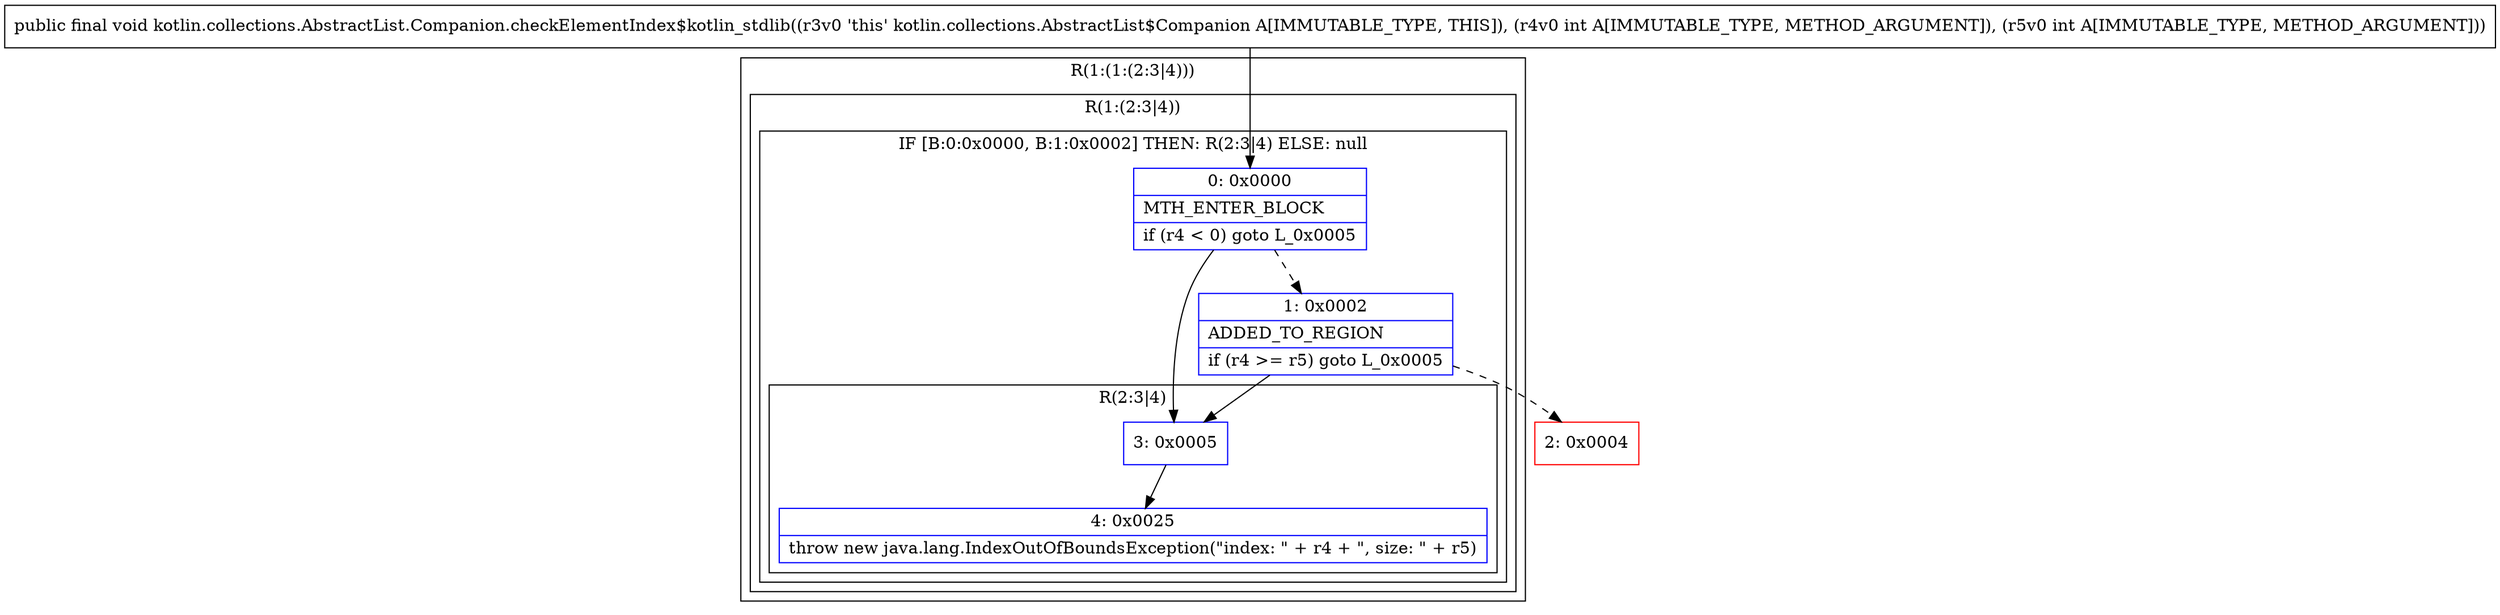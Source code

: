 digraph "CFG forkotlin.collections.AbstractList.Companion.checkElementIndex$kotlin_stdlib(II)V" {
subgraph cluster_Region_1311965499 {
label = "R(1:(1:(2:3|4)))";
node [shape=record,color=blue];
subgraph cluster_Region_854606313 {
label = "R(1:(2:3|4))";
node [shape=record,color=blue];
subgraph cluster_IfRegion_701763404 {
label = "IF [B:0:0x0000, B:1:0x0002] THEN: R(2:3|4) ELSE: null";
node [shape=record,color=blue];
Node_0 [shape=record,label="{0\:\ 0x0000|MTH_ENTER_BLOCK\l|if (r4 \< 0) goto L_0x0005\l}"];
Node_1 [shape=record,label="{1\:\ 0x0002|ADDED_TO_REGION\l|if (r4 \>= r5) goto L_0x0005\l}"];
subgraph cluster_Region_1359219788 {
label = "R(2:3|4)";
node [shape=record,color=blue];
Node_3 [shape=record,label="{3\:\ 0x0005}"];
Node_4 [shape=record,label="{4\:\ 0x0025|throw new java.lang.IndexOutOfBoundsException(\"index: \" + r4 + \", size: \" + r5)\l}"];
}
}
}
}
Node_2 [shape=record,color=red,label="{2\:\ 0x0004}"];
MethodNode[shape=record,label="{public final void kotlin.collections.AbstractList.Companion.checkElementIndex$kotlin_stdlib((r3v0 'this' kotlin.collections.AbstractList$Companion A[IMMUTABLE_TYPE, THIS]), (r4v0 int A[IMMUTABLE_TYPE, METHOD_ARGUMENT]), (r5v0 int A[IMMUTABLE_TYPE, METHOD_ARGUMENT])) }"];
MethodNode -> Node_0;
Node_0 -> Node_1[style=dashed];
Node_0 -> Node_3;
Node_1 -> Node_2[style=dashed];
Node_1 -> Node_3;
Node_3 -> Node_4;
}

